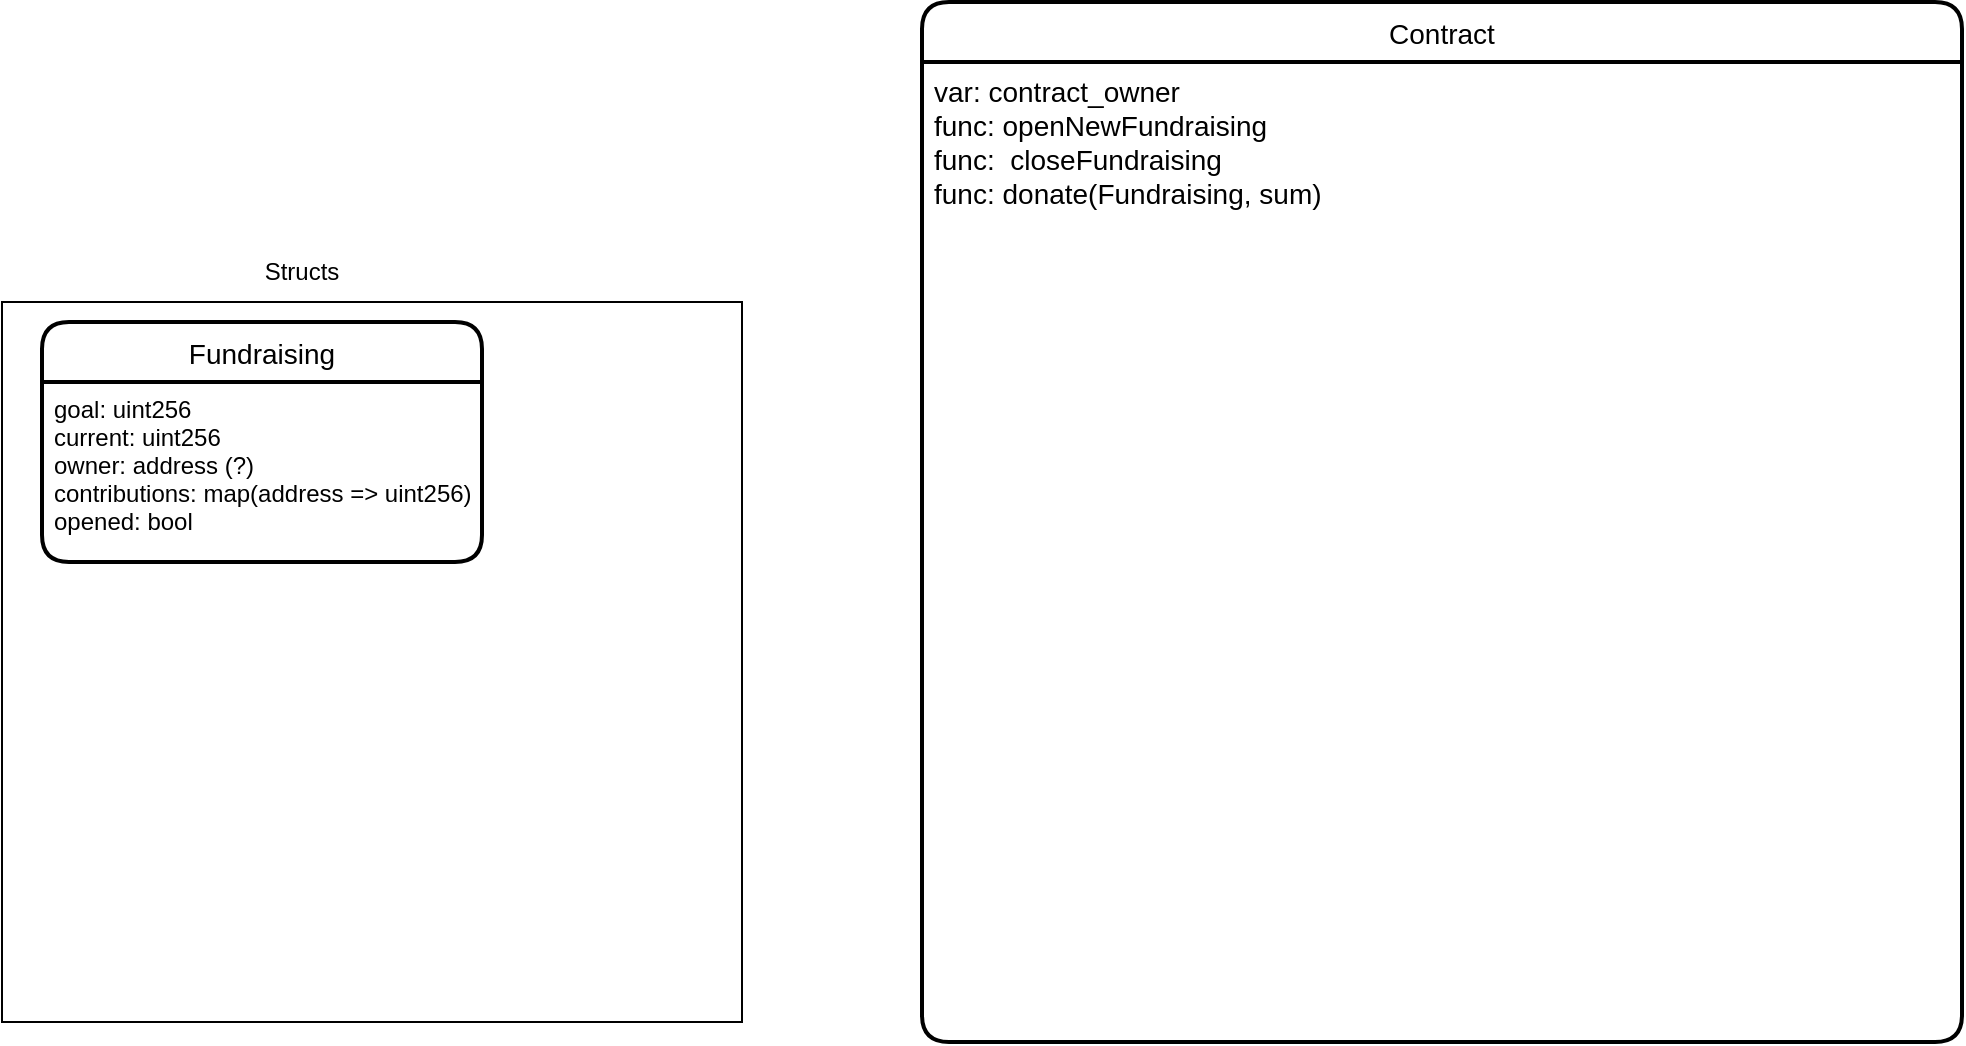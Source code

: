 <mxfile version="20.8.16" type="github">
  <diagram name="Страница 1" id="-buf7eigM2P_84CWs5cj">
    <mxGraphModel dx="1466" dy="806" grid="1" gridSize="10" guides="1" tooltips="1" connect="1" arrows="1" fold="1" page="1" pageScale="1" pageWidth="1654" pageHeight="1169" background="none" math="0" shadow="0">
      <root>
        <mxCell id="0" />
        <mxCell id="1" parent="0" />
        <mxCell id="YaH832CK0IXa90l76nZg-11" value="" style="rounded=0;whiteSpace=wrap;html=1;" vertex="1" parent="1">
          <mxGeometry x="180" y="200" width="370" height="360" as="geometry" />
        </mxCell>
        <mxCell id="YaH832CK0IXa90l76nZg-5" value="Fundraising" style="swimlane;childLayout=stackLayout;horizontal=1;startSize=30;horizontalStack=0;rounded=1;fontSize=14;fontStyle=0;strokeWidth=2;resizeParent=0;resizeLast=1;shadow=0;dashed=0;align=center;" vertex="1" parent="1">
          <mxGeometry x="200" y="210" width="220" height="120" as="geometry" />
        </mxCell>
        <mxCell id="YaH832CK0IXa90l76nZg-6" value="goal: uint256&#xa;current: uint256&#xa;owner: address (?)&#xa;contributions: map(address =&gt; uint256)&#xa;opened: bool" style="align=left;strokeColor=none;fillColor=none;spacingLeft=4;fontSize=12;verticalAlign=top;resizable=0;rotatable=0;part=1;" vertex="1" parent="YaH832CK0IXa90l76nZg-5">
          <mxGeometry y="30" width="220" height="90" as="geometry" />
        </mxCell>
        <mxCell id="YaH832CK0IXa90l76nZg-12" value="Structs" style="text;html=1;strokeColor=none;fillColor=none;align=center;verticalAlign=middle;whiteSpace=wrap;rounded=0;" vertex="1" parent="1">
          <mxGeometry x="300" y="170" width="60" height="30" as="geometry" />
        </mxCell>
        <mxCell id="YaH832CK0IXa90l76nZg-13" value="Contract" style="swimlane;childLayout=stackLayout;horizontal=1;startSize=30;horizontalStack=0;rounded=1;fontSize=14;fontStyle=0;strokeWidth=2;resizeParent=0;resizeLast=1;shadow=0;dashed=0;align=center;" vertex="1" parent="1">
          <mxGeometry x="640" y="50" width="520" height="520" as="geometry" />
        </mxCell>
        <mxCell id="YaH832CK0IXa90l76nZg-14" value="var: contract_owner&#xa;func: openNewFundraising&#xa;func:  closeFundraising&#xa;func: donate(Fundraising, sum)&#xa;" style="align=left;strokeColor=none;fillColor=none;spacingLeft=4;fontSize=14;verticalAlign=top;resizable=0;rotatable=0;part=1;" vertex="1" parent="YaH832CK0IXa90l76nZg-13">
          <mxGeometry y="30" width="520" height="490" as="geometry" />
        </mxCell>
      </root>
    </mxGraphModel>
  </diagram>
</mxfile>
